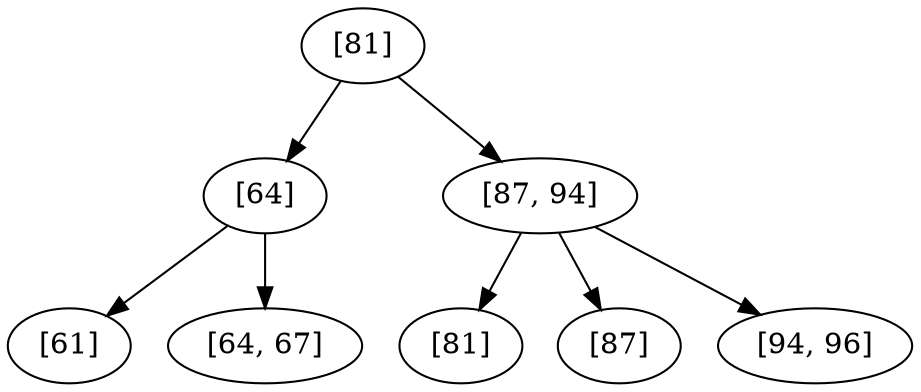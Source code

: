 digraph G{
forcelabels=true;
6 [label="[81]"]
2 [label="[64]"]
6->2;
5 [label="[87, 94]"]
6->5;
2 [label="[64]"]
0 [label="[61]"]
2->0;
4 [label="[64, 67]"]
2->4;
5 [label="[87, 94]"]
1 [label="[81]"]
5->1;
3 [label="[87]"]
5->3;
7 [label="[94, 96]"]
5->7;
0 [label="[61]"]
4 [label="[64, 67]"]
1 [label="[81]"]
3 [label="[87]"]
7 [label="[94, 96]"]
}